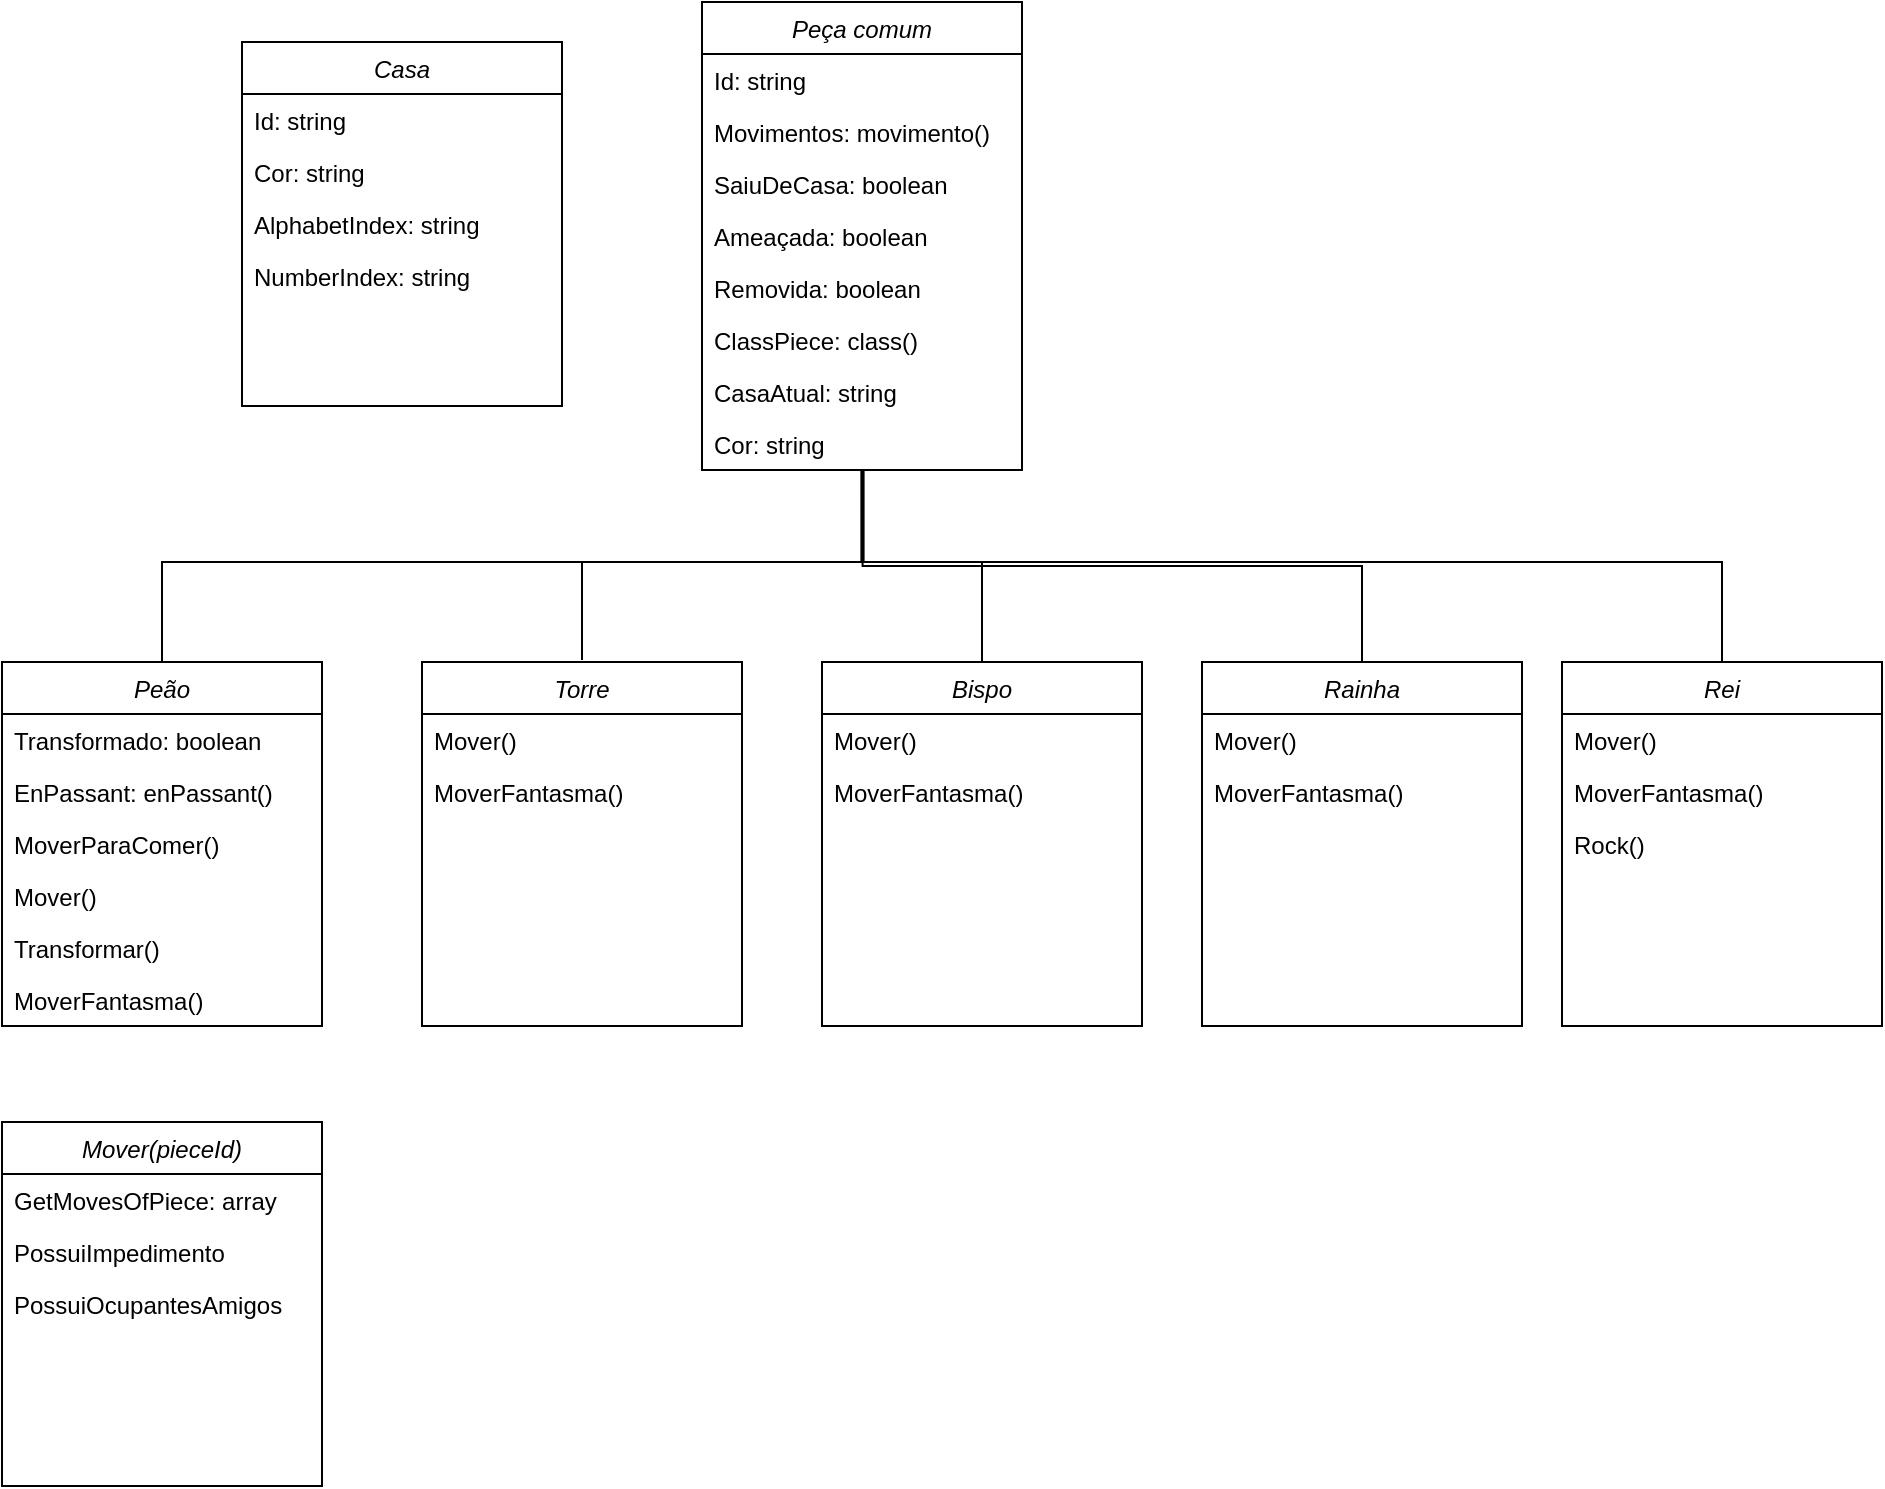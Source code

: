 <mxfile version="14.9.1" type="device"><diagram id="C5RBs43oDa-KdzZeNtuy" name="Page-1"><mxGraphModel dx="1695" dy="482" grid="1" gridSize="10" guides="1" tooltips="1" connect="1" arrows="1" fold="1" page="1" pageScale="1" pageWidth="827" pageHeight="1169" math="0" shadow="0"><root><mxCell id="WIyWlLk6GJQsqaUBKTNV-0"/><mxCell id="WIyWlLk6GJQsqaUBKTNV-1" parent="WIyWlLk6GJQsqaUBKTNV-0"/><mxCell id="zkfFHV4jXpPFQw0GAbJ--0" value="Peça comum" style="swimlane;fontStyle=2;align=center;verticalAlign=top;childLayout=stackLayout;horizontal=1;startSize=26;horizontalStack=0;resizeParent=1;resizeLast=0;collapsible=1;marginBottom=0;rounded=0;shadow=0;strokeWidth=1;" parent="WIyWlLk6GJQsqaUBKTNV-1" vertex="1"><mxGeometry x="220" width="160" height="234" as="geometry"><mxRectangle x="230" y="140" width="160" height="26" as="alternateBounds"/></mxGeometry></mxCell><mxCell id="zkfFHV4jXpPFQw0GAbJ--1" value="Id: string" style="text;align=left;verticalAlign=top;spacingLeft=4;spacingRight=4;overflow=hidden;rotatable=0;points=[[0,0.5],[1,0.5]];portConstraint=eastwest;" parent="zkfFHV4jXpPFQw0GAbJ--0" vertex="1"><mxGeometry y="26" width="160" height="26" as="geometry"/></mxCell><mxCell id="zkfFHV4jXpPFQw0GAbJ--2" value="Movimentos: movimento()" style="text;align=left;verticalAlign=top;spacingLeft=4;spacingRight=4;overflow=hidden;rotatable=0;points=[[0,0.5],[1,0.5]];portConstraint=eastwest;rounded=0;shadow=0;html=0;" parent="zkfFHV4jXpPFQw0GAbJ--0" vertex="1"><mxGeometry y="52" width="160" height="26" as="geometry"/></mxCell><mxCell id="zkfFHV4jXpPFQw0GAbJ--3" value="SaiuDeCasa: boolean" style="text;align=left;verticalAlign=top;spacingLeft=4;spacingRight=4;overflow=hidden;rotatable=0;points=[[0,0.5],[1,0.5]];portConstraint=eastwest;rounded=0;shadow=0;html=0;" parent="zkfFHV4jXpPFQw0GAbJ--0" vertex="1"><mxGeometry y="78" width="160" height="26" as="geometry"/></mxCell><mxCell id="D8uGxt3QD-2dRXKks_wr-0" value="Ameaçada: boolean" style="text;align=left;verticalAlign=top;spacingLeft=4;spacingRight=4;overflow=hidden;rotatable=0;points=[[0,0.5],[1,0.5]];portConstraint=eastwest;rounded=0;shadow=0;html=0;" vertex="1" parent="zkfFHV4jXpPFQw0GAbJ--0"><mxGeometry y="104" width="160" height="26" as="geometry"/></mxCell><mxCell id="D8uGxt3QD-2dRXKks_wr-1" value="Removida: boolean" style="text;align=left;verticalAlign=top;spacingLeft=4;spacingRight=4;overflow=hidden;rotatable=0;points=[[0,0.5],[1,0.5]];portConstraint=eastwest;rounded=0;shadow=0;html=0;" vertex="1" parent="zkfFHV4jXpPFQw0GAbJ--0"><mxGeometry y="130" width="160" height="26" as="geometry"/></mxCell><mxCell id="D8uGxt3QD-2dRXKks_wr-43" value="ClassPiece: class()" style="text;align=left;verticalAlign=top;spacingLeft=4;spacingRight=4;overflow=hidden;rotatable=0;points=[[0,0.5],[1,0.5]];portConstraint=eastwest;rounded=0;shadow=0;html=0;" vertex="1" parent="zkfFHV4jXpPFQw0GAbJ--0"><mxGeometry y="156" width="160" height="26" as="geometry"/></mxCell><mxCell id="D8uGxt3QD-2dRXKks_wr-46" value="CasaAtual: string" style="text;align=left;verticalAlign=top;spacingLeft=4;spacingRight=4;overflow=hidden;rotatable=0;points=[[0,0.5],[1,0.5]];portConstraint=eastwest;rounded=0;shadow=0;html=0;" vertex="1" parent="zkfFHV4jXpPFQw0GAbJ--0"><mxGeometry y="182" width="160" height="26" as="geometry"/></mxCell><mxCell id="D8uGxt3QD-2dRXKks_wr-57" value="Cor: string" style="text;align=left;verticalAlign=top;spacingLeft=4;spacingRight=4;overflow=hidden;rotatable=0;points=[[0,0.5],[1,0.5]];portConstraint=eastwest;rounded=0;shadow=0;html=0;" vertex="1" parent="zkfFHV4jXpPFQw0GAbJ--0"><mxGeometry y="208" width="160" height="26" as="geometry"/></mxCell><mxCell id="D8uGxt3QD-2dRXKks_wr-3" value="Peão" style="swimlane;fontStyle=2;align=center;verticalAlign=top;childLayout=stackLayout;horizontal=1;startSize=26;horizontalStack=0;resizeParent=1;resizeLast=0;collapsible=1;marginBottom=0;rounded=0;shadow=0;strokeWidth=1;" vertex="1" parent="WIyWlLk6GJQsqaUBKTNV-1"><mxGeometry x="-130" y="330" width="160" height="182" as="geometry"><mxRectangle x="230" y="140" width="160" height="26" as="alternateBounds"/></mxGeometry></mxCell><mxCell id="D8uGxt3QD-2dRXKks_wr-15" value="Transformado: boolean" style="text;align=left;verticalAlign=top;spacingLeft=4;spacingRight=4;overflow=hidden;rotatable=0;points=[[0,0.5],[1,0.5]];portConstraint=eastwest;" vertex="1" parent="D8uGxt3QD-2dRXKks_wr-3"><mxGeometry y="26" width="160" height="26" as="geometry"/></mxCell><mxCell id="D8uGxt3QD-2dRXKks_wr-12" value="EnPassant: enPassant()" style="text;align=left;verticalAlign=top;spacingLeft=4;spacingRight=4;overflow=hidden;rotatable=0;points=[[0,0.5],[1,0.5]];portConstraint=eastwest;" vertex="1" parent="D8uGxt3QD-2dRXKks_wr-3"><mxGeometry y="52" width="160" height="26" as="geometry"/></mxCell><mxCell id="D8uGxt3QD-2dRXKks_wr-4" value="MoverParaComer()" style="text;align=left;verticalAlign=top;spacingLeft=4;spacingRight=4;overflow=hidden;rotatable=0;points=[[0,0.5],[1,0.5]];portConstraint=eastwest;" vertex="1" parent="D8uGxt3QD-2dRXKks_wr-3"><mxGeometry y="78" width="160" height="26" as="geometry"/></mxCell><mxCell id="D8uGxt3QD-2dRXKks_wr-14" value="Mover()" style="text;align=left;verticalAlign=top;spacingLeft=4;spacingRight=4;overflow=hidden;rotatable=0;points=[[0,0.5],[1,0.5]];portConstraint=eastwest;" vertex="1" parent="D8uGxt3QD-2dRXKks_wr-3"><mxGeometry y="104" width="160" height="26" as="geometry"/></mxCell><mxCell id="D8uGxt3QD-2dRXKks_wr-13" value="Transformar()" style="text;align=left;verticalAlign=top;spacingLeft=4;spacingRight=4;overflow=hidden;rotatable=0;points=[[0,0.5],[1,0.5]];portConstraint=eastwest;" vertex="1" parent="D8uGxt3QD-2dRXKks_wr-3"><mxGeometry y="130" width="160" height="26" as="geometry"/></mxCell><mxCell id="D8uGxt3QD-2dRXKks_wr-24" value="MoverFantasma()" style="text;align=left;verticalAlign=top;spacingLeft=4;spacingRight=4;overflow=hidden;rotatable=0;points=[[0,0.5],[1,0.5]];portConstraint=eastwest;" vertex="1" parent="D8uGxt3QD-2dRXKks_wr-3"><mxGeometry y="156" width="160" height="26" as="geometry"/></mxCell><mxCell id="D8uGxt3QD-2dRXKks_wr-16" value="Torre" style="swimlane;fontStyle=2;align=center;verticalAlign=top;childLayout=stackLayout;horizontal=1;startSize=26;horizontalStack=0;resizeParent=1;resizeLast=0;collapsible=1;marginBottom=0;rounded=0;shadow=0;strokeWidth=1;" vertex="1" parent="WIyWlLk6GJQsqaUBKTNV-1"><mxGeometry x="80" y="330" width="160" height="182" as="geometry"><mxRectangle x="230" y="140" width="160" height="26" as="alternateBounds"/></mxGeometry></mxCell><mxCell id="D8uGxt3QD-2dRXKks_wr-17" value="Mover()" style="text;align=left;verticalAlign=top;spacingLeft=4;spacingRight=4;overflow=hidden;rotatable=0;points=[[0,0.5],[1,0.5]];portConstraint=eastwest;" vertex="1" parent="D8uGxt3QD-2dRXKks_wr-16"><mxGeometry y="26" width="160" height="26" as="geometry"/></mxCell><mxCell id="D8uGxt3QD-2dRXKks_wr-23" value="MoverFantasma()" style="text;align=left;verticalAlign=top;spacingLeft=4;spacingRight=4;overflow=hidden;rotatable=0;points=[[0,0.5],[1,0.5]];portConstraint=eastwest;" vertex="1" parent="D8uGxt3QD-2dRXKks_wr-16"><mxGeometry y="52" width="160" height="26" as="geometry"/></mxCell><mxCell id="D8uGxt3QD-2dRXKks_wr-27" value="Bispo" style="swimlane;fontStyle=2;align=center;verticalAlign=top;childLayout=stackLayout;horizontal=1;startSize=26;horizontalStack=0;resizeParent=1;resizeLast=0;collapsible=1;marginBottom=0;rounded=0;shadow=0;strokeWidth=1;" vertex="1" parent="WIyWlLk6GJQsqaUBKTNV-1"><mxGeometry x="280" y="330" width="160" height="182" as="geometry"><mxRectangle x="230" y="140" width="160" height="26" as="alternateBounds"/></mxGeometry></mxCell><mxCell id="D8uGxt3QD-2dRXKks_wr-28" value="Mover()" style="text;align=left;verticalAlign=top;spacingLeft=4;spacingRight=4;overflow=hidden;rotatable=0;points=[[0,0.5],[1,0.5]];portConstraint=eastwest;" vertex="1" parent="D8uGxt3QD-2dRXKks_wr-27"><mxGeometry y="26" width="160" height="26" as="geometry"/></mxCell><mxCell id="D8uGxt3QD-2dRXKks_wr-29" value="MoverFantasma()" style="text;align=left;verticalAlign=top;spacingLeft=4;spacingRight=4;overflow=hidden;rotatable=0;points=[[0,0.5],[1,0.5]];portConstraint=eastwest;" vertex="1" parent="D8uGxt3QD-2dRXKks_wr-27"><mxGeometry y="52" width="160" height="26" as="geometry"/></mxCell><mxCell id="D8uGxt3QD-2dRXKks_wr-34" style="rounded=0;orthogonalLoop=1;jettySize=auto;html=1;exitX=0.5;exitY=0;exitDx=0;exitDy=0;edgeStyle=orthogonalEdgeStyle;endArrow=none;endFill=0;entryX=0.502;entryY=1.02;entryDx=0;entryDy=0;entryPerimeter=0;" edge="1" parent="WIyWlLk6GJQsqaUBKTNV-1" source="D8uGxt3QD-2dRXKks_wr-31" target="D8uGxt3QD-2dRXKks_wr-57"><mxGeometry relative="1" as="geometry"><mxPoint x="330" y="250" as="targetPoint"/><Array as="points"><mxPoint x="550" y="282"/><mxPoint x="300" y="282"/></Array></mxGeometry></mxCell><mxCell id="D8uGxt3QD-2dRXKks_wr-31" value="Rainha" style="swimlane;fontStyle=2;align=center;verticalAlign=top;childLayout=stackLayout;horizontal=1;startSize=26;horizontalStack=0;resizeParent=1;resizeLast=0;collapsible=1;marginBottom=0;rounded=0;shadow=0;strokeWidth=1;" vertex="1" parent="WIyWlLk6GJQsqaUBKTNV-1"><mxGeometry x="470" y="330" width="160" height="182" as="geometry"><mxRectangle x="230" y="140" width="160" height="26" as="alternateBounds"/></mxGeometry></mxCell><mxCell id="D8uGxt3QD-2dRXKks_wr-32" value="Mover()" style="text;align=left;verticalAlign=top;spacingLeft=4;spacingRight=4;overflow=hidden;rotatable=0;points=[[0,0.5],[1,0.5]];portConstraint=eastwest;" vertex="1" parent="D8uGxt3QD-2dRXKks_wr-31"><mxGeometry y="26" width="160" height="26" as="geometry"/></mxCell><mxCell id="D8uGxt3QD-2dRXKks_wr-33" value="MoverFantasma()" style="text;align=left;verticalAlign=top;spacingLeft=4;spacingRight=4;overflow=hidden;rotatable=0;points=[[0,0.5],[1,0.5]];portConstraint=eastwest;" vertex="1" parent="D8uGxt3QD-2dRXKks_wr-31"><mxGeometry y="52" width="160" height="26" as="geometry"/></mxCell><mxCell id="D8uGxt3QD-2dRXKks_wr-35" value="Rei" style="swimlane;fontStyle=2;align=center;verticalAlign=top;childLayout=stackLayout;horizontal=1;startSize=26;horizontalStack=0;resizeParent=1;resizeLast=0;collapsible=1;marginBottom=0;rounded=0;shadow=0;strokeWidth=1;" vertex="1" parent="WIyWlLk6GJQsqaUBKTNV-1"><mxGeometry x="650" y="330" width="160" height="182" as="geometry"><mxRectangle x="230" y="140" width="160" height="26" as="alternateBounds"/></mxGeometry></mxCell><mxCell id="D8uGxt3QD-2dRXKks_wr-36" value="Mover()" style="text;align=left;verticalAlign=top;spacingLeft=4;spacingRight=4;overflow=hidden;rotatable=0;points=[[0,0.5],[1,0.5]];portConstraint=eastwest;" vertex="1" parent="D8uGxt3QD-2dRXKks_wr-35"><mxGeometry y="26" width="160" height="26" as="geometry"/></mxCell><mxCell id="D8uGxt3QD-2dRXKks_wr-37" value="MoverFantasma()" style="text;align=left;verticalAlign=top;spacingLeft=4;spacingRight=4;overflow=hidden;rotatable=0;points=[[0,0.5],[1,0.5]];portConstraint=eastwest;" vertex="1" parent="D8uGxt3QD-2dRXKks_wr-35"><mxGeometry y="52" width="160" height="26" as="geometry"/></mxCell><mxCell id="D8uGxt3QD-2dRXKks_wr-39" value="Rock()" style="text;align=left;verticalAlign=top;spacingLeft=4;spacingRight=4;overflow=hidden;rotatable=0;points=[[0,0.5],[1,0.5]];portConstraint=eastwest;" vertex="1" parent="D8uGxt3QD-2dRXKks_wr-35"><mxGeometry y="78" width="160" height="26" as="geometry"/></mxCell><mxCell id="D8uGxt3QD-2dRXKks_wr-40" value="Mover(pieceId)" style="swimlane;fontStyle=2;align=center;verticalAlign=top;childLayout=stackLayout;horizontal=1;startSize=26;horizontalStack=0;resizeParent=1;resizeLast=0;collapsible=1;marginBottom=0;rounded=0;shadow=0;strokeWidth=1;" vertex="1" parent="WIyWlLk6GJQsqaUBKTNV-1"><mxGeometry x="-130" y="560" width="160" height="182" as="geometry"><mxRectangle x="230" y="140" width="160" height="26" as="alternateBounds"/></mxGeometry></mxCell><mxCell id="D8uGxt3QD-2dRXKks_wr-41" value="GetMovesOfPiece: array" style="text;align=left;verticalAlign=top;spacingLeft=4;spacingRight=4;overflow=hidden;rotatable=0;points=[[0,0.5],[1,0.5]];portConstraint=eastwest;" vertex="1" parent="D8uGxt3QD-2dRXKks_wr-40"><mxGeometry y="26" width="160" height="26" as="geometry"/></mxCell><mxCell id="D8uGxt3QD-2dRXKks_wr-44" value="PossuiImpedimento" style="text;align=left;verticalAlign=top;spacingLeft=4;spacingRight=4;overflow=hidden;rotatable=0;points=[[0,0.5],[1,0.5]];portConstraint=eastwest;" vertex="1" parent="D8uGxt3QD-2dRXKks_wr-40"><mxGeometry y="52" width="160" height="26" as="geometry"/></mxCell><mxCell id="D8uGxt3QD-2dRXKks_wr-45" value="PossuiOcupantesAmigos" style="text;align=left;verticalAlign=top;spacingLeft=4;spacingRight=4;overflow=hidden;rotatable=0;points=[[0,0.5],[1,0.5]];portConstraint=eastwest;" vertex="1" parent="D8uGxt3QD-2dRXKks_wr-40"><mxGeometry y="78" width="160" height="26" as="geometry"/></mxCell><mxCell id="D8uGxt3QD-2dRXKks_wr-48" style="rounded=0;orthogonalLoop=1;jettySize=auto;html=1;exitX=0.5;exitY=0;exitDx=0;exitDy=0;edgeStyle=orthogonalEdgeStyle;endArrow=none;endFill=0;entryX=0.505;entryY=0.993;entryDx=0;entryDy=0;entryPerimeter=0;" edge="1" parent="WIyWlLk6GJQsqaUBKTNV-1" source="D8uGxt3QD-2dRXKks_wr-35" target="D8uGxt3QD-2dRXKks_wr-57"><mxGeometry relative="1" as="geometry"><mxPoint x="340" y="260" as="targetPoint"/><mxPoint x="560" y="340" as="sourcePoint"/><Array as="points"><mxPoint x="730" y="280"/><mxPoint x="301" y="280"/></Array></mxGeometry></mxCell><mxCell id="D8uGxt3QD-2dRXKks_wr-49" style="rounded=0;orthogonalLoop=1;jettySize=auto;html=1;exitX=0.5;exitY=0;exitDx=0;exitDy=0;edgeStyle=orthogonalEdgeStyle;endArrow=none;endFill=0;entryX=0.498;entryY=1.002;entryDx=0;entryDy=0;entryPerimeter=0;" edge="1" parent="WIyWlLk6GJQsqaUBKTNV-1" source="D8uGxt3QD-2dRXKks_wr-27" target="D8uGxt3QD-2dRXKks_wr-57"><mxGeometry relative="1" as="geometry"><mxPoint x="330" y="250" as="targetPoint"/><mxPoint x="530" y="310" as="sourcePoint"/><Array as="points"><mxPoint x="360" y="280"/><mxPoint x="300" y="280"/></Array></mxGeometry></mxCell><mxCell id="D8uGxt3QD-2dRXKks_wr-50" style="rounded=0;orthogonalLoop=1;jettySize=auto;html=1;exitX=0.5;exitY=0;exitDx=0;exitDy=0;edgeStyle=orthogonalEdgeStyle;endArrow=none;endFill=0;entryX=0.5;entryY=1.029;entryDx=0;entryDy=0;entryPerimeter=0;" edge="1" parent="WIyWlLk6GJQsqaUBKTNV-1" target="D8uGxt3QD-2dRXKks_wr-57"><mxGeometry relative="1" as="geometry"><mxPoint x="320" y="250" as="targetPoint"/><mxPoint x="160" y="329.0" as="sourcePoint"/><Array as="points"><mxPoint x="160" y="280"/><mxPoint x="300" y="280"/></Array></mxGeometry></mxCell><mxCell id="D8uGxt3QD-2dRXKks_wr-51" style="rounded=0;orthogonalLoop=1;jettySize=auto;html=1;exitX=0.5;exitY=0;exitDx=0;exitDy=0;edgeStyle=orthogonalEdgeStyle;endArrow=none;endFill=0;entryX=0.494;entryY=1.115;entryDx=0;entryDy=0;entryPerimeter=0;" edge="1" parent="WIyWlLk6GJQsqaUBKTNV-1" source="D8uGxt3QD-2dRXKks_wr-3" target="D8uGxt3QD-2dRXKks_wr-57"><mxGeometry relative="1" as="geometry"><mxPoint x="-110" y="80" as="targetPoint"/><mxPoint x="140" y="180" as="sourcePoint"/><Array as="points"><mxPoint x="-50" y="280"/><mxPoint x="300" y="280"/></Array></mxGeometry></mxCell><mxCell id="D8uGxt3QD-2dRXKks_wr-52" value="Casa" style="swimlane;fontStyle=2;align=center;verticalAlign=top;childLayout=stackLayout;horizontal=1;startSize=26;horizontalStack=0;resizeParent=1;resizeLast=0;collapsible=1;marginBottom=0;rounded=0;shadow=0;strokeWidth=1;" vertex="1" parent="WIyWlLk6GJQsqaUBKTNV-1"><mxGeometry x="-10" y="20" width="160" height="182" as="geometry"><mxRectangle x="230" y="140" width="160" height="26" as="alternateBounds"/></mxGeometry></mxCell><mxCell id="D8uGxt3QD-2dRXKks_wr-53" value="Id: string" style="text;align=left;verticalAlign=top;spacingLeft=4;spacingRight=4;overflow=hidden;rotatable=0;points=[[0,0.5],[1,0.5]];portConstraint=eastwest;" vertex="1" parent="D8uGxt3QD-2dRXKks_wr-52"><mxGeometry y="26" width="160" height="26" as="geometry"/></mxCell><mxCell id="D8uGxt3QD-2dRXKks_wr-54" value="Cor: string" style="text;align=left;verticalAlign=top;spacingLeft=4;spacingRight=4;overflow=hidden;rotatable=0;points=[[0,0.5],[1,0.5]];portConstraint=eastwest;" vertex="1" parent="D8uGxt3QD-2dRXKks_wr-52"><mxGeometry y="52" width="160" height="26" as="geometry"/></mxCell><mxCell id="D8uGxt3QD-2dRXKks_wr-55" value="AlphabetIndex: string" style="text;align=left;verticalAlign=top;spacingLeft=4;spacingRight=4;overflow=hidden;rotatable=0;points=[[0,0.5],[1,0.5]];portConstraint=eastwest;" vertex="1" parent="D8uGxt3QD-2dRXKks_wr-52"><mxGeometry y="78" width="160" height="26" as="geometry"/></mxCell><mxCell id="D8uGxt3QD-2dRXKks_wr-56" value="NumberIndex: string" style="text;align=left;verticalAlign=top;spacingLeft=4;spacingRight=4;overflow=hidden;rotatable=0;points=[[0,0.5],[1,0.5]];portConstraint=eastwest;" vertex="1" parent="D8uGxt3QD-2dRXKks_wr-52"><mxGeometry y="104" width="160" height="26" as="geometry"/></mxCell></root></mxGraphModel></diagram></mxfile>
